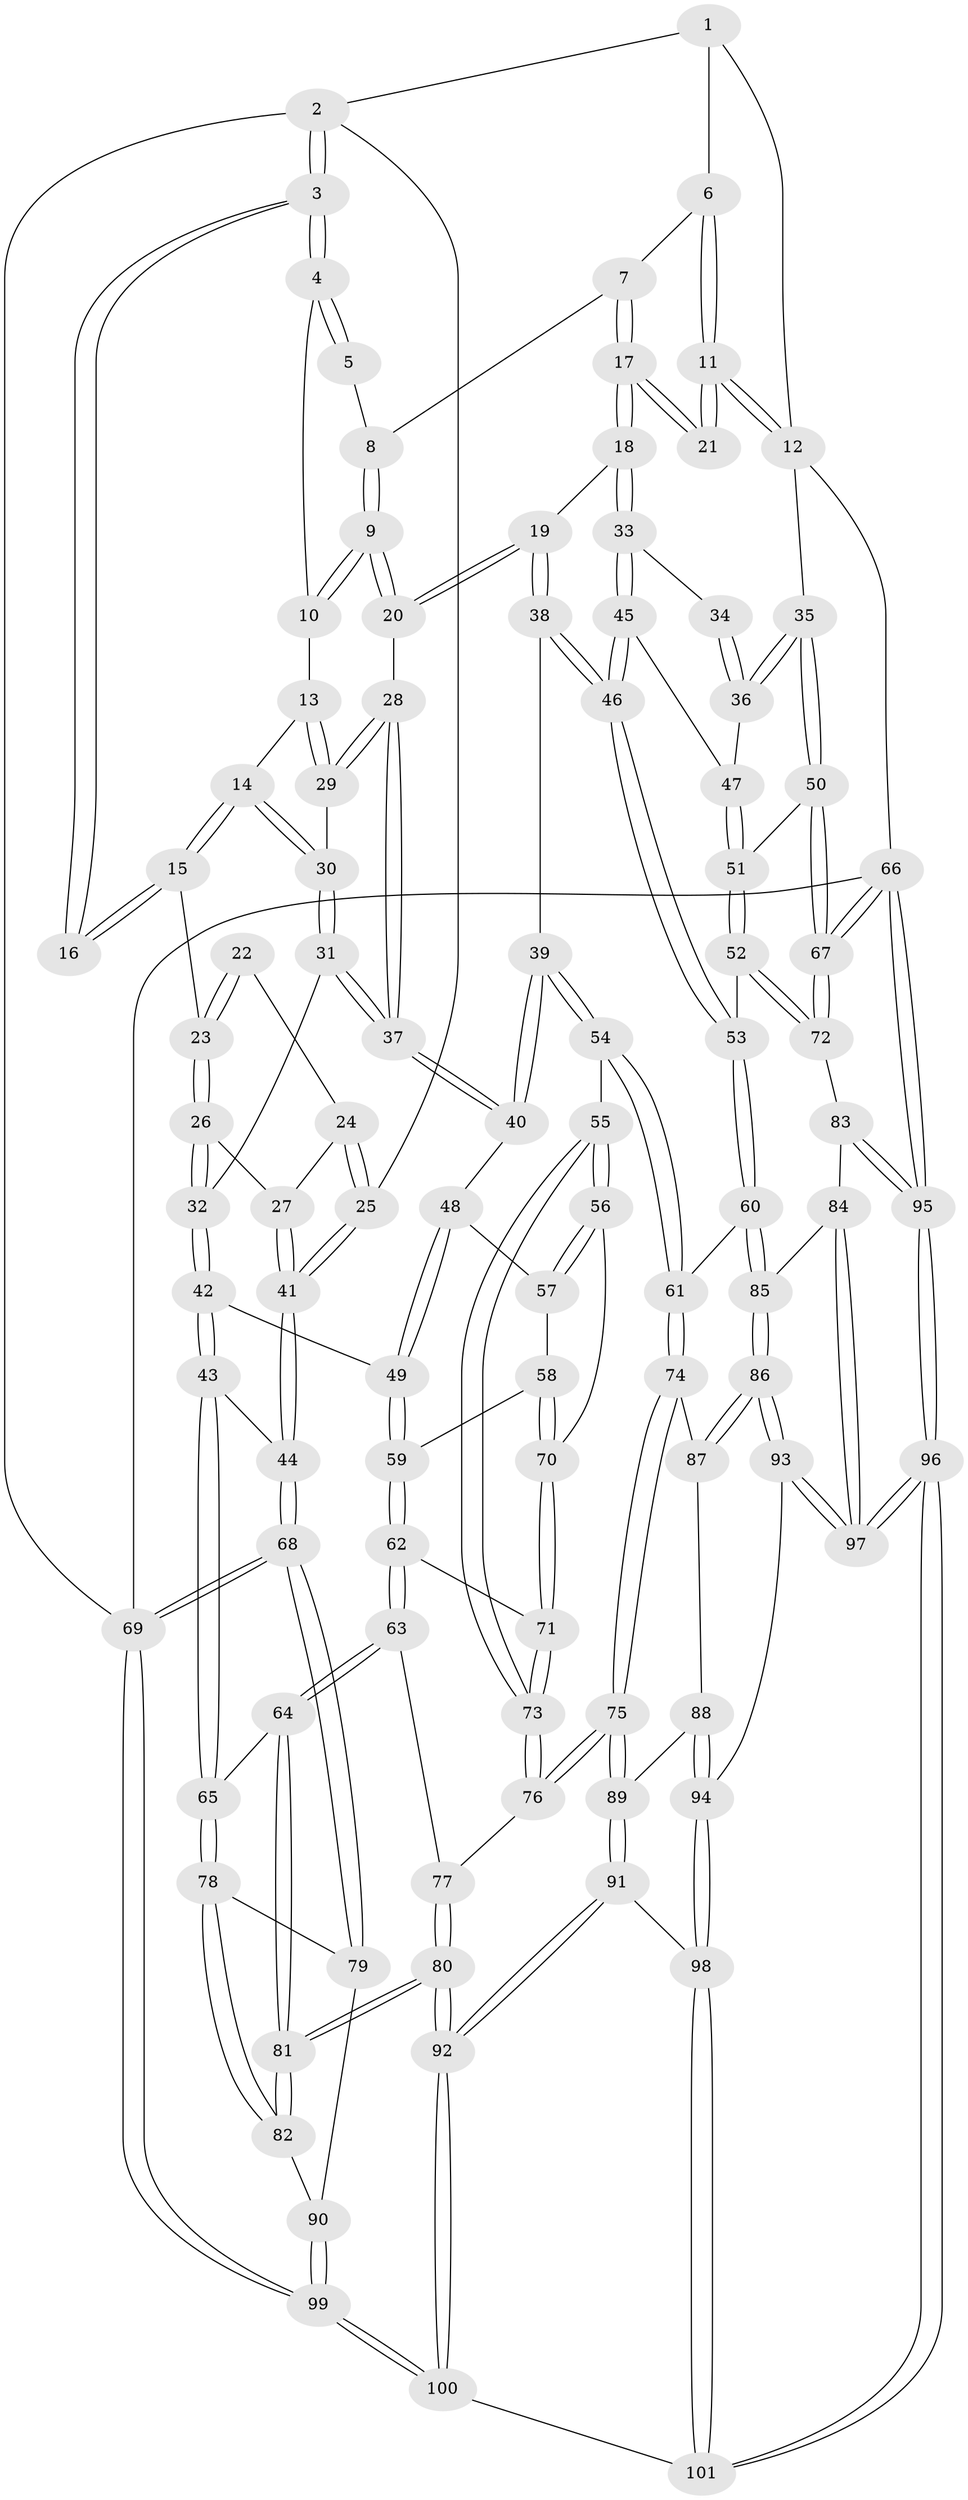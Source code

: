 // Generated by graph-tools (version 1.1) at 2025/11/02/21/25 10:11:12]
// undirected, 101 vertices, 249 edges
graph export_dot {
graph [start="1"]
  node [color=gray90,style=filled];
  1 [pos="+0.7510021117152428+0"];
  2 [pos="+0+0"];
  3 [pos="+0+0"];
  4 [pos="+0.28068653870893384+0"];
  5 [pos="+0.42486163355041456+0"];
  6 [pos="+0.7695570056925188+0.028908371275399143"];
  7 [pos="+0.6826689095058158+0.1398628944013348"];
  8 [pos="+0.517002284684873+0.07562805543224708"];
  9 [pos="+0.460880026659344+0.21219784199132857"];
  10 [pos="+0.2941665574787134+0.08855447272851676"];
  11 [pos="+1+0.23244808536761827"];
  12 [pos="+1+0.2925543296569416"];
  13 [pos="+0.2412544968379374+0.1754529113879301"];
  14 [pos="+0.23696997755908797+0.18059841050345124"];
  15 [pos="+0.23186599177547515+0.18317229324650175"];
  16 [pos="+0.06434138045802223+0.12477191747885043"];
  17 [pos="+0.6247926491124944+0.27289109344880325"];
  18 [pos="+0.5996095233370026+0.30080386986949614"];
  19 [pos="+0.5884610397557626+0.3049323769478845"];
  20 [pos="+0.5189108972280222+0.29566410893773376"];
  21 [pos="+0.8600750928160159+0.29583116838553836"];
  22 [pos="+0.0892584366995991+0.22856202870428508"];
  23 [pos="+0.2166906289722018+0.19567574396605722"];
  24 [pos="+0.07869267906238073+0.23764357517030799"];
  25 [pos="+0+0"];
  26 [pos="+0.14233971651494995+0.37417830351855075"];
  27 [pos="+0.04498817111641876+0.35583338101857825"];
  28 [pos="+0.45868813142923154+0.335710997095969"];
  29 [pos="+0.3897314298421859+0.3193242722124518"];
  30 [pos="+0.27980613765880064+0.322332421535638"];
  31 [pos="+0.2555582412945018+0.37508254024052995"];
  32 [pos="+0.19232007950766605+0.4164743588590991"];
  33 [pos="+0.7378495080869686+0.4200067959222892"];
  34 [pos="+0.8329427527502776+0.3454275292756676"];
  35 [pos="+1+0.3115051117621459"];
  36 [pos="+0.8560149246959178+0.45847720693748195"];
  37 [pos="+0.39983109700222635+0.42766923669716"];
  38 [pos="+0.584661074512958+0.3857300112283778"];
  39 [pos="+0.4966985327904897+0.538942116763801"];
  40 [pos="+0.39676820660588474+0.44404466959409156"];
  41 [pos="+0+0.4498856851483947"];
  42 [pos="+0.20784088843793988+0.5177117151951167"];
  43 [pos="+0.20258953688518966+0.5221368594152455"];
  44 [pos="+0+0.4931406203311657"];
  45 [pos="+0.7563481819083313+0.4551707043293264"];
  46 [pos="+0.6666681010529637+0.6725839766555394"];
  47 [pos="+0.8453685498550668+0.4674044517037866"];
  48 [pos="+0.35335566601589086+0.4949942016973409"];
  49 [pos="+0.23802956497075073+0.5258832692800691"];
  50 [pos="+1+0.42562172757120037"];
  51 [pos="+0.8801820204129995+0.5982490835639944"];
  52 [pos="+0.8757887381149525+0.6073256261670188"];
  53 [pos="+0.6666328282905724+0.6729296383771164"];
  54 [pos="+0.5178428182151542+0.6291648621663177"];
  55 [pos="+0.5027351402419569+0.6311672446113329"];
  56 [pos="+0.4426387234857323+0.6179039334606636"];
  57 [pos="+0.3664566231973652+0.5241055140761791"];
  58 [pos="+0.3401904203812534+0.6378882107205599"];
  59 [pos="+0.30471071957962537+0.6297501872050388"];
  60 [pos="+0.663993248633825+0.6768022876024277"];
  61 [pos="+0.5715742438491073+0.654115120017727"];
  62 [pos="+0.25883153844846457+0.6894493312077961"];
  63 [pos="+0.20844761683972263+0.7223404265094178"];
  64 [pos="+0.14511751296973524+0.7136336685460005"];
  65 [pos="+0.11849278739701578+0.7028366262476297"];
  66 [pos="+1+1"];
  67 [pos="+1+0.7830690841149212"];
  68 [pos="+0+0.7153849188570897"];
  69 [pos="+0+1"];
  70 [pos="+0.3476132262053984+0.64178204532409"];
  71 [pos="+0.35718407576886846+0.7283916445335678"];
  72 [pos="+0.9847303931361933+0.7457820003890114"];
  73 [pos="+0.3722499091354223+0.7622949729478438"];
  74 [pos="+0.41877178065233994+0.8184877500496611"];
  75 [pos="+0.3759752032178021+0.8375460105216089"];
  76 [pos="+0.366726515645309+0.8129410633010773"];
  77 [pos="+0.24144594707651276+0.7523212711352378"];
  78 [pos="+0.11006737485485993+0.7051975084962949"];
  79 [pos="+0.007227559445010752+0.7279537912519706"];
  80 [pos="+0.23070786364057655+0.9091358780421628"];
  81 [pos="+0.22568690776583852+0.907135331796753"];
  82 [pos="+0.1784012288678461+0.9046038848604465"];
  83 [pos="+0.8378193600695318+0.8218173728293183"];
  84 [pos="+0.7587520958198043+0.8043949525976724"];
  85 [pos="+0.6790706932874256+0.7566898976167136"];
  86 [pos="+0.676615288454086+0.7602667867060451"];
  87 [pos="+0.5556456059276866+0.8084323936441992"];
  88 [pos="+0.48891360064326556+0.8897396681168575"];
  89 [pos="+0.3747880606487623+0.8469017134686724"];
  90 [pos="+0.1356134483235588+0.9070647822745909"];
  91 [pos="+0.34144620454622626+0.9087108977335054"];
  92 [pos="+0.3055396224866188+0.9567243532765125"];
  93 [pos="+0.6481718303409586+0.8434566145539851"];
  94 [pos="+0.567928135840802+0.9766566097707302"];
  95 [pos="+1+1"];
  96 [pos="+0.8303333209771285+1"];
  97 [pos="+0.779590061422583+1"];
  98 [pos="+0.567316548699372+0.9807106663827176"];
  99 [pos="+0+1"];
  100 [pos="+0.3115745560689538+1"];
  101 [pos="+0.5715981520868484+1"];
  1 -- 2;
  1 -- 6;
  1 -- 12;
  2 -- 3;
  2 -- 3;
  2 -- 25;
  2 -- 69;
  3 -- 4;
  3 -- 4;
  3 -- 16;
  3 -- 16;
  4 -- 5;
  4 -- 5;
  4 -- 10;
  5 -- 8;
  6 -- 7;
  6 -- 11;
  6 -- 11;
  7 -- 8;
  7 -- 17;
  7 -- 17;
  8 -- 9;
  8 -- 9;
  9 -- 10;
  9 -- 10;
  9 -- 20;
  9 -- 20;
  10 -- 13;
  11 -- 12;
  11 -- 12;
  11 -- 21;
  11 -- 21;
  12 -- 35;
  12 -- 66;
  13 -- 14;
  13 -- 29;
  13 -- 29;
  14 -- 15;
  14 -- 15;
  14 -- 30;
  14 -- 30;
  15 -- 16;
  15 -- 16;
  15 -- 23;
  17 -- 18;
  17 -- 18;
  17 -- 21;
  17 -- 21;
  18 -- 19;
  18 -- 33;
  18 -- 33;
  19 -- 20;
  19 -- 20;
  19 -- 38;
  19 -- 38;
  20 -- 28;
  22 -- 23;
  22 -- 23;
  22 -- 24;
  23 -- 26;
  23 -- 26;
  24 -- 25;
  24 -- 25;
  24 -- 27;
  25 -- 41;
  25 -- 41;
  26 -- 27;
  26 -- 32;
  26 -- 32;
  27 -- 41;
  27 -- 41;
  28 -- 29;
  28 -- 29;
  28 -- 37;
  28 -- 37;
  29 -- 30;
  30 -- 31;
  30 -- 31;
  31 -- 32;
  31 -- 37;
  31 -- 37;
  32 -- 42;
  32 -- 42;
  33 -- 34;
  33 -- 45;
  33 -- 45;
  34 -- 36;
  34 -- 36;
  35 -- 36;
  35 -- 36;
  35 -- 50;
  35 -- 50;
  36 -- 47;
  37 -- 40;
  37 -- 40;
  38 -- 39;
  38 -- 46;
  38 -- 46;
  39 -- 40;
  39 -- 40;
  39 -- 54;
  39 -- 54;
  40 -- 48;
  41 -- 44;
  41 -- 44;
  42 -- 43;
  42 -- 43;
  42 -- 49;
  43 -- 44;
  43 -- 65;
  43 -- 65;
  44 -- 68;
  44 -- 68;
  45 -- 46;
  45 -- 46;
  45 -- 47;
  46 -- 53;
  46 -- 53;
  47 -- 51;
  47 -- 51;
  48 -- 49;
  48 -- 49;
  48 -- 57;
  49 -- 59;
  49 -- 59;
  50 -- 51;
  50 -- 67;
  50 -- 67;
  51 -- 52;
  51 -- 52;
  52 -- 53;
  52 -- 72;
  52 -- 72;
  53 -- 60;
  53 -- 60;
  54 -- 55;
  54 -- 61;
  54 -- 61;
  55 -- 56;
  55 -- 56;
  55 -- 73;
  55 -- 73;
  56 -- 57;
  56 -- 57;
  56 -- 70;
  57 -- 58;
  58 -- 59;
  58 -- 70;
  58 -- 70;
  59 -- 62;
  59 -- 62;
  60 -- 61;
  60 -- 85;
  60 -- 85;
  61 -- 74;
  61 -- 74;
  62 -- 63;
  62 -- 63;
  62 -- 71;
  63 -- 64;
  63 -- 64;
  63 -- 77;
  64 -- 65;
  64 -- 81;
  64 -- 81;
  65 -- 78;
  65 -- 78;
  66 -- 67;
  66 -- 67;
  66 -- 95;
  66 -- 95;
  66 -- 69;
  67 -- 72;
  67 -- 72;
  68 -- 69;
  68 -- 69;
  68 -- 79;
  68 -- 79;
  69 -- 99;
  69 -- 99;
  70 -- 71;
  70 -- 71;
  71 -- 73;
  71 -- 73;
  72 -- 83;
  73 -- 76;
  73 -- 76;
  74 -- 75;
  74 -- 75;
  74 -- 87;
  75 -- 76;
  75 -- 76;
  75 -- 89;
  75 -- 89;
  76 -- 77;
  77 -- 80;
  77 -- 80;
  78 -- 79;
  78 -- 82;
  78 -- 82;
  79 -- 90;
  80 -- 81;
  80 -- 81;
  80 -- 92;
  80 -- 92;
  81 -- 82;
  81 -- 82;
  82 -- 90;
  83 -- 84;
  83 -- 95;
  83 -- 95;
  84 -- 85;
  84 -- 97;
  84 -- 97;
  85 -- 86;
  85 -- 86;
  86 -- 87;
  86 -- 87;
  86 -- 93;
  86 -- 93;
  87 -- 88;
  88 -- 89;
  88 -- 94;
  88 -- 94;
  89 -- 91;
  89 -- 91;
  90 -- 99;
  90 -- 99;
  91 -- 92;
  91 -- 92;
  91 -- 98;
  92 -- 100;
  92 -- 100;
  93 -- 94;
  93 -- 97;
  93 -- 97;
  94 -- 98;
  94 -- 98;
  95 -- 96;
  95 -- 96;
  96 -- 97;
  96 -- 97;
  96 -- 101;
  96 -- 101;
  98 -- 101;
  98 -- 101;
  99 -- 100;
  99 -- 100;
  100 -- 101;
}
